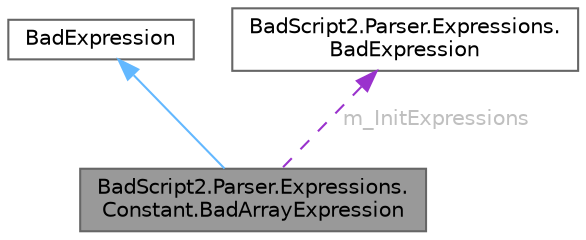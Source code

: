 digraph "BadScript2.Parser.Expressions.Constant.BadArrayExpression"
{
 // LATEX_PDF_SIZE
  bgcolor="transparent";
  edge [fontname=Helvetica,fontsize=10,labelfontname=Helvetica,labelfontsize=10];
  node [fontname=Helvetica,fontsize=10,shape=box,height=0.2,width=0.4];
  Node1 [id="Node000001",label="BadScript2.Parser.Expressions.\lConstant.BadArrayExpression",height=0.2,width=0.4,color="gray40", fillcolor="grey60", style="filled", fontcolor="black",tooltip="Implements the Array Expression."];
  Node2 -> Node1 [id="edge1_Node000001_Node000002",dir="back",color="steelblue1",style="solid",tooltip=" "];
  Node2 [id="Node000002",label="BadExpression",height=0.2,width=0.4,color="gray40", fillcolor="white", style="filled",URL="$class_bad_script2_1_1_parser_1_1_expressions_1_1_bad_expression.html",tooltip="Base Implementation for all Expressions used inside the Script."];
  Node3 -> Node1 [id="edge2_Node000001_Node000003",dir="back",color="darkorchid3",style="dashed",tooltip=" ",label=" m_InitExpressions",fontcolor="grey" ];
  Node3 [id="Node000003",label="BadScript2.Parser.Expressions.\lBadExpression",height=0.2,width=0.4,color="gray40", fillcolor="white", style="filled",URL="$class_bad_script2_1_1_parser_1_1_expressions_1_1_bad_expression.html",tooltip="Base Implementation for all Expressions used inside the Script."];
}
